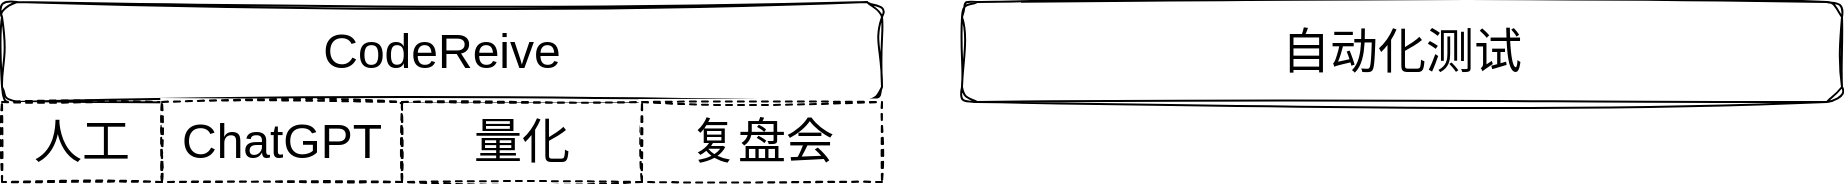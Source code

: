 <mxfile version="20.7.2" type="github">
  <diagram id="J6G15a_BRsCCqsACRKnu" name="第 1 页">
    <mxGraphModel dx="1242" dy="795" grid="1" gridSize="10" guides="1" tooltips="1" connect="1" arrows="1" fold="1" page="1" pageScale="1" pageWidth="827" pageHeight="1169" math="0" shadow="0">
      <root>
        <mxCell id="0" />
        <mxCell id="1" parent="0" />
        <mxCell id="BNRYyk6rxKsf39EG5g5h-1" value="&lt;font style=&quot;font-size: 24px;&quot;&gt;CodeReive&lt;/font&gt;" style="rounded=1;whiteSpace=wrap;html=1;sketch=1;curveFitting=1;jiggle=2;" vertex="1" parent="1">
          <mxGeometry x="90" y="480" width="440" height="50" as="geometry" />
        </mxCell>
        <mxCell id="BNRYyk6rxKsf39EG5g5h-3" value="人工" style="rounded=0;whiteSpace=wrap;html=1;sketch=1;fontSize=24;dashed=1;" vertex="1" parent="1">
          <mxGeometry x="90" y="530" width="80" height="40" as="geometry" />
        </mxCell>
        <mxCell id="BNRYyk6rxKsf39EG5g5h-4" value="ChatGPT" style="rounded=0;whiteSpace=wrap;html=1;sketch=1;fontSize=24;dashed=1;" vertex="1" parent="1">
          <mxGeometry x="170" y="530" width="120" height="40" as="geometry" />
        </mxCell>
        <mxCell id="BNRYyk6rxKsf39EG5g5h-5" value="量化" style="rounded=0;whiteSpace=wrap;html=1;sketch=1;fontSize=24;dashed=1;" vertex="1" parent="1">
          <mxGeometry x="290" y="530" width="120" height="40" as="geometry" />
        </mxCell>
        <mxCell id="BNRYyk6rxKsf39EG5g5h-6" value="复盘会" style="rounded=0;whiteSpace=wrap;html=1;sketch=1;fontSize=24;dashed=1;" vertex="1" parent="1">
          <mxGeometry x="410" y="530" width="120" height="40" as="geometry" />
        </mxCell>
        <mxCell id="BNRYyk6rxKsf39EG5g5h-7" value="&lt;font style=&quot;font-size: 24px;&quot;&gt;自动化测试&lt;/font&gt;" style="rounded=1;whiteSpace=wrap;html=1;sketch=1;curveFitting=1;jiggle=2;" vertex="1" parent="1">
          <mxGeometry x="570" y="480" width="440" height="50" as="geometry" />
        </mxCell>
      </root>
    </mxGraphModel>
  </diagram>
</mxfile>
